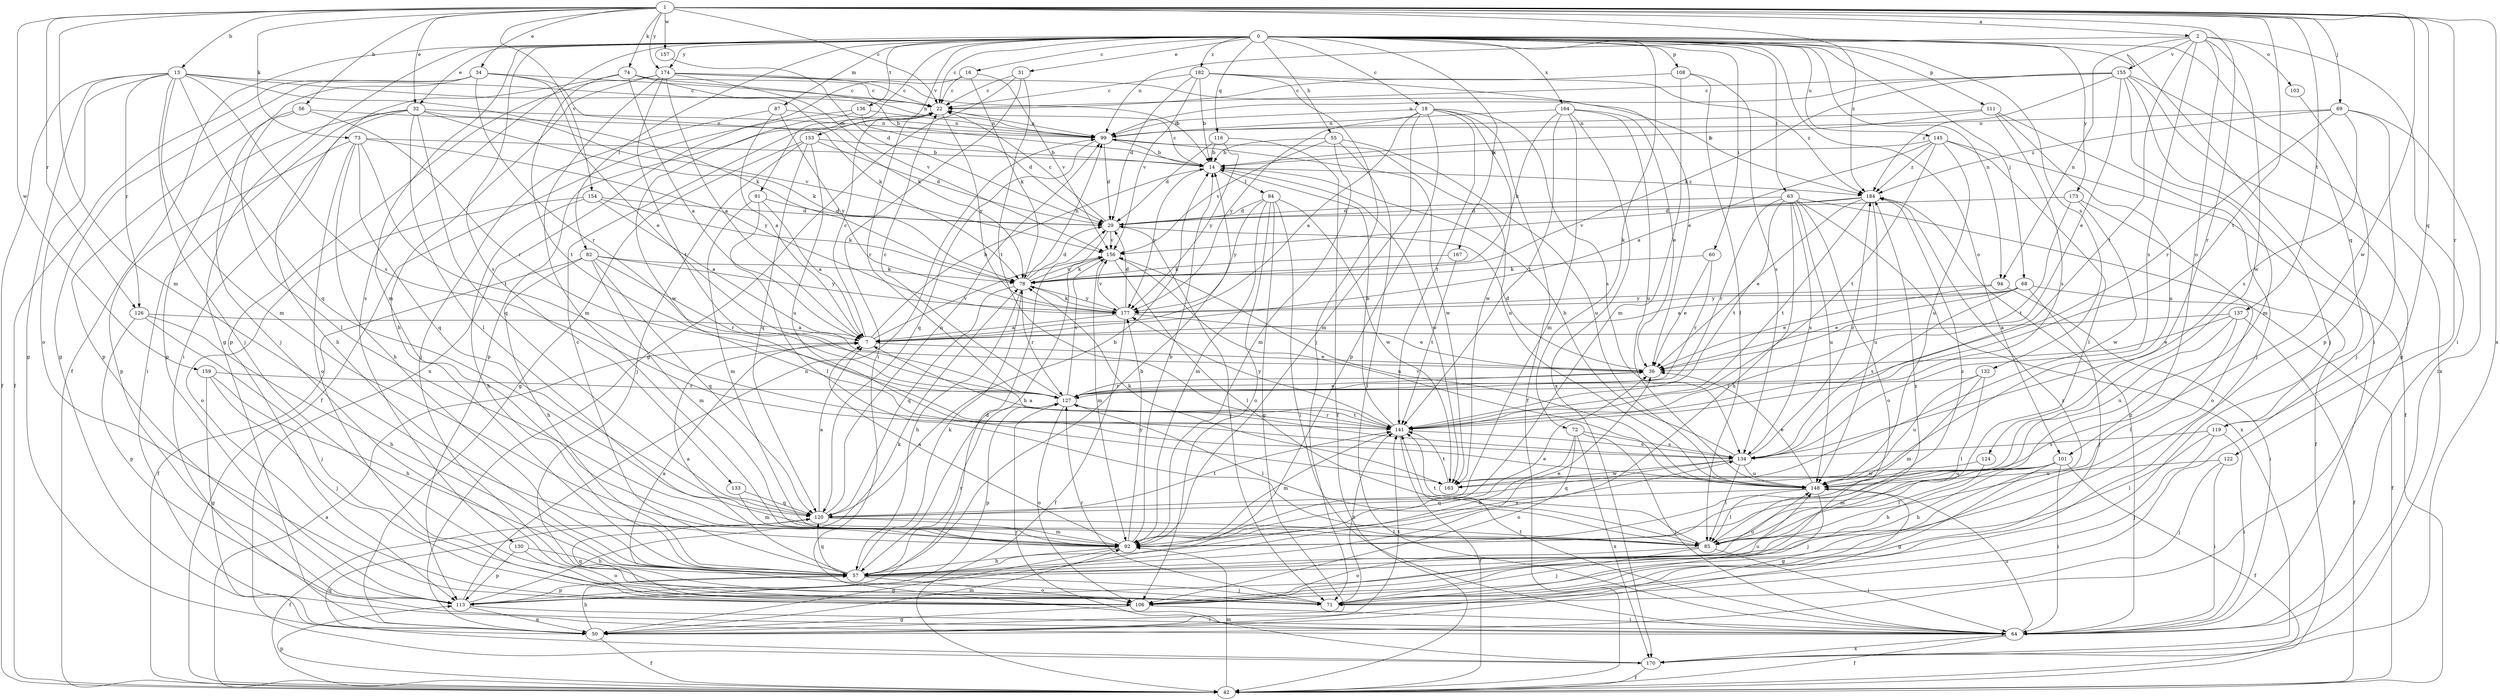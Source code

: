 strict digraph  {
0;
1;
2;
7;
13;
14;
16;
18;
22;
29;
31;
32;
34;
36;
42;
50;
55;
56;
57;
60;
63;
64;
68;
69;
71;
72;
73;
74;
78;
82;
84;
85;
87;
91;
92;
94;
99;
101;
103;
106;
108;
111;
113;
116;
119;
120;
122;
124;
126;
127;
130;
132;
133;
134;
136;
137;
141;
145;
148;
153;
154;
155;
156;
157;
159;
163;
164;
167;
170;
173;
174;
177;
182;
184;
0 -> 16  [label=c];
0 -> 18  [label=c];
0 -> 22  [label=c];
0 -> 31  [label=e];
0 -> 32  [label=e];
0 -> 42  [label=f];
0 -> 50  [label=g];
0 -> 55  [label=h];
0 -> 60  [label=i];
0 -> 63  [label=i];
0 -> 64  [label=i];
0 -> 68  [label=j];
0 -> 72  [label=k];
0 -> 82  [label=l];
0 -> 87  [label=m];
0 -> 91  [label=m];
0 -> 92  [label=m];
0 -> 94  [label=n];
0 -> 101  [label=o];
0 -> 108  [label=p];
0 -> 111  [label=p];
0 -> 116  [label=q];
0 -> 119  [label=q];
0 -> 130  [label=s];
0 -> 132  [label=s];
0 -> 133  [label=s];
0 -> 136  [label=t];
0 -> 145  [label=u];
0 -> 153  [label=v];
0 -> 164  [label=x];
0 -> 167  [label=x];
0 -> 173  [label=y];
0 -> 174  [label=y];
0 -> 182  [label=z];
1 -> 2  [label=a];
1 -> 13  [label=b];
1 -> 22  [label=c];
1 -> 32  [label=e];
1 -> 34  [label=e];
1 -> 56  [label=h];
1 -> 69  [label=j];
1 -> 73  [label=k];
1 -> 74  [label=k];
1 -> 92  [label=m];
1 -> 119  [label=q];
1 -> 122  [label=r];
1 -> 124  [label=r];
1 -> 126  [label=r];
1 -> 137  [label=t];
1 -> 141  [label=t];
1 -> 154  [label=v];
1 -> 157  [label=w];
1 -> 159  [label=w];
1 -> 163  [label=w];
1 -> 170  [label=x];
1 -> 174  [label=y];
1 -> 184  [label=z];
2 -> 64  [label=i];
2 -> 94  [label=n];
2 -> 99  [label=n];
2 -> 101  [label=o];
2 -> 103  [label=o];
2 -> 134  [label=s];
2 -> 141  [label=t];
2 -> 155  [label=v];
2 -> 163  [label=w];
7 -> 14  [label=b];
7 -> 22  [label=c];
7 -> 36  [label=e];
7 -> 156  [label=v];
13 -> 22  [label=c];
13 -> 42  [label=f];
13 -> 50  [label=g];
13 -> 71  [label=j];
13 -> 78  [label=k];
13 -> 92  [label=m];
13 -> 99  [label=n];
13 -> 106  [label=o];
13 -> 120  [label=q];
13 -> 126  [label=r];
13 -> 134  [label=s];
14 -> 22  [label=c];
14 -> 84  [label=l];
14 -> 163  [label=w];
14 -> 177  [label=y];
14 -> 184  [label=z];
16 -> 22  [label=c];
16 -> 78  [label=k];
16 -> 156  [label=v];
16 -> 170  [label=x];
18 -> 7  [label=a];
18 -> 42  [label=f];
18 -> 92  [label=m];
18 -> 99  [label=n];
18 -> 113  [label=p];
18 -> 134  [label=s];
18 -> 141  [label=t];
18 -> 163  [label=w];
18 -> 177  [label=y];
22 -> 99  [label=n];
22 -> 113  [label=p];
22 -> 127  [label=r];
22 -> 177  [label=y];
29 -> 22  [label=c];
29 -> 57  [label=h];
29 -> 71  [label=j];
29 -> 156  [label=v];
31 -> 22  [label=c];
31 -> 50  [label=g];
31 -> 64  [label=i];
31 -> 141  [label=t];
32 -> 57  [label=h];
32 -> 64  [label=i];
32 -> 78  [label=k];
32 -> 85  [label=l];
32 -> 99  [label=n];
32 -> 113  [label=p];
32 -> 120  [label=q];
32 -> 156  [label=v];
34 -> 22  [label=c];
34 -> 36  [label=e];
34 -> 42  [label=f];
34 -> 50  [label=g];
34 -> 71  [label=j];
34 -> 78  [label=k];
34 -> 127  [label=r];
36 -> 29  [label=d];
36 -> 127  [label=r];
42 -> 7  [label=a];
42 -> 92  [label=m];
42 -> 113  [label=p];
50 -> 42  [label=f];
50 -> 57  [label=h];
50 -> 92  [label=m];
50 -> 141  [label=t];
55 -> 14  [label=b];
55 -> 64  [label=i];
55 -> 92  [label=m];
55 -> 148  [label=u];
55 -> 156  [label=v];
56 -> 85  [label=l];
56 -> 99  [label=n];
56 -> 113  [label=p];
56 -> 127  [label=r];
57 -> 7  [label=a];
57 -> 14  [label=b];
57 -> 22  [label=c];
57 -> 36  [label=e];
57 -> 71  [label=j];
57 -> 78  [label=k];
57 -> 106  [label=o];
57 -> 113  [label=p];
57 -> 120  [label=q];
57 -> 127  [label=r];
57 -> 148  [label=u];
57 -> 184  [label=z];
60 -> 36  [label=e];
60 -> 78  [label=k];
60 -> 127  [label=r];
63 -> 29  [label=d];
63 -> 42  [label=f];
63 -> 57  [label=h];
63 -> 106  [label=o];
63 -> 127  [label=r];
63 -> 134  [label=s];
63 -> 141  [label=t];
63 -> 148  [label=u];
63 -> 170  [label=x];
64 -> 42  [label=f];
64 -> 141  [label=t];
64 -> 148  [label=u];
64 -> 170  [label=x];
64 -> 184  [label=z];
68 -> 7  [label=a];
68 -> 36  [label=e];
68 -> 42  [label=f];
68 -> 71  [label=j];
68 -> 134  [label=s];
68 -> 177  [label=y];
69 -> 64  [label=i];
69 -> 71  [label=j];
69 -> 99  [label=n];
69 -> 127  [label=r];
69 -> 134  [label=s];
69 -> 184  [label=z];
71 -> 7  [label=a];
71 -> 127  [label=r];
71 -> 141  [label=t];
72 -> 57  [label=h];
72 -> 64  [label=i];
72 -> 106  [label=o];
72 -> 134  [label=s];
72 -> 170  [label=x];
73 -> 14  [label=b];
73 -> 57  [label=h];
73 -> 106  [label=o];
73 -> 113  [label=p];
73 -> 120  [label=q];
73 -> 141  [label=t];
73 -> 177  [label=y];
74 -> 7  [label=a];
74 -> 14  [label=b];
74 -> 22  [label=c];
74 -> 64  [label=i];
74 -> 78  [label=k];
74 -> 141  [label=t];
78 -> 29  [label=d];
78 -> 57  [label=h];
78 -> 99  [label=n];
78 -> 120  [label=q];
78 -> 127  [label=r];
78 -> 156  [label=v];
78 -> 177  [label=y];
82 -> 42  [label=f];
82 -> 57  [label=h];
82 -> 78  [label=k];
82 -> 92  [label=m];
82 -> 120  [label=q];
82 -> 127  [label=r];
82 -> 177  [label=y];
84 -> 29  [label=d];
84 -> 50  [label=g];
84 -> 64  [label=i];
84 -> 92  [label=m];
84 -> 106  [label=o];
84 -> 163  [label=w];
84 -> 177  [label=y];
85 -> 64  [label=i];
85 -> 71  [label=j];
85 -> 106  [label=o];
85 -> 141  [label=t];
85 -> 184  [label=z];
87 -> 7  [label=a];
87 -> 71  [label=j];
87 -> 99  [label=n];
87 -> 177  [label=y];
91 -> 7  [label=a];
91 -> 29  [label=d];
91 -> 85  [label=l];
91 -> 92  [label=m];
92 -> 7  [label=a];
92 -> 14  [label=b];
92 -> 36  [label=e];
92 -> 50  [label=g];
92 -> 57  [label=h];
92 -> 134  [label=s];
92 -> 177  [label=y];
94 -> 36  [label=e];
94 -> 64  [label=i];
94 -> 177  [label=y];
99 -> 14  [label=b];
99 -> 29  [label=d];
99 -> 120  [label=q];
99 -> 163  [label=w];
101 -> 42  [label=f];
101 -> 50  [label=g];
101 -> 57  [label=h];
101 -> 64  [label=i];
101 -> 85  [label=l];
101 -> 92  [label=m];
101 -> 148  [label=u];
103 -> 113  [label=p];
106 -> 50  [label=g];
106 -> 64  [label=i];
106 -> 120  [label=q];
106 -> 148  [label=u];
106 -> 184  [label=z];
108 -> 22  [label=c];
108 -> 85  [label=l];
108 -> 92  [label=m];
108 -> 134  [label=s];
111 -> 14  [label=b];
111 -> 71  [label=j];
111 -> 99  [label=n];
111 -> 134  [label=s];
111 -> 148  [label=u];
113 -> 29  [label=d];
113 -> 50  [label=g];
113 -> 64  [label=i];
113 -> 78  [label=k];
113 -> 99  [label=n];
116 -> 14  [label=b];
116 -> 29  [label=d];
116 -> 42  [label=f];
116 -> 177  [label=y];
119 -> 64  [label=i];
119 -> 71  [label=j];
119 -> 85  [label=l];
119 -> 134  [label=s];
120 -> 7  [label=a];
120 -> 14  [label=b];
120 -> 42  [label=f];
120 -> 85  [label=l];
120 -> 92  [label=m];
120 -> 99  [label=n];
120 -> 141  [label=t];
122 -> 64  [label=i];
122 -> 71  [label=j];
122 -> 148  [label=u];
124 -> 57  [label=h];
124 -> 163  [label=w];
126 -> 7  [label=a];
126 -> 57  [label=h];
126 -> 71  [label=j];
126 -> 113  [label=p];
127 -> 22  [label=c];
127 -> 36  [label=e];
127 -> 85  [label=l];
127 -> 106  [label=o];
127 -> 113  [label=p];
127 -> 141  [label=t];
127 -> 156  [label=v];
130 -> 57  [label=h];
130 -> 106  [label=o];
130 -> 113  [label=p];
132 -> 85  [label=l];
132 -> 92  [label=m];
132 -> 127  [label=r];
132 -> 148  [label=u];
133 -> 92  [label=m];
133 -> 120  [label=q];
134 -> 7  [label=a];
134 -> 14  [label=b];
134 -> 85  [label=l];
134 -> 120  [label=q];
134 -> 148  [label=u];
134 -> 163  [label=w];
134 -> 184  [label=z];
136 -> 29  [label=d];
136 -> 42  [label=f];
136 -> 99  [label=n];
136 -> 163  [label=w];
137 -> 7  [label=a];
137 -> 36  [label=e];
137 -> 42  [label=f];
137 -> 85  [label=l];
137 -> 148  [label=u];
141 -> 14  [label=b];
141 -> 42  [label=f];
141 -> 92  [label=m];
141 -> 127  [label=r];
141 -> 134  [label=s];
141 -> 177  [label=y];
145 -> 7  [label=a];
145 -> 14  [label=b];
145 -> 42  [label=f];
145 -> 85  [label=l];
145 -> 141  [label=t];
145 -> 148  [label=u];
145 -> 184  [label=z];
148 -> 36  [label=e];
148 -> 50  [label=g];
148 -> 71  [label=j];
148 -> 85  [label=l];
148 -> 99  [label=n];
148 -> 120  [label=q];
148 -> 156  [label=v];
153 -> 14  [label=b];
153 -> 29  [label=d];
153 -> 50  [label=g];
153 -> 71  [label=j];
153 -> 120  [label=q];
153 -> 148  [label=u];
154 -> 7  [label=a];
154 -> 29  [label=d];
154 -> 57  [label=h];
154 -> 78  [label=k];
154 -> 106  [label=o];
155 -> 22  [label=c];
155 -> 36  [label=e];
155 -> 50  [label=g];
155 -> 71  [label=j];
155 -> 78  [label=k];
155 -> 92  [label=m];
155 -> 99  [label=n];
155 -> 170  [label=x];
155 -> 184  [label=z];
156 -> 78  [label=k];
156 -> 85  [label=l];
156 -> 92  [label=m];
156 -> 148  [label=u];
157 -> 29  [label=d];
159 -> 50  [label=g];
159 -> 57  [label=h];
159 -> 71  [label=j];
159 -> 127  [label=r];
163 -> 78  [label=k];
163 -> 141  [label=t];
164 -> 36  [label=e];
164 -> 78  [label=k];
164 -> 92  [label=m];
164 -> 99  [label=n];
164 -> 141  [label=t];
164 -> 148  [label=u];
164 -> 170  [label=x];
167 -> 78  [label=k];
167 -> 141  [label=t];
170 -> 42  [label=f];
170 -> 120  [label=q];
170 -> 127  [label=r];
173 -> 29  [label=d];
173 -> 106  [label=o];
173 -> 141  [label=t];
173 -> 163  [label=w];
174 -> 7  [label=a];
174 -> 14  [label=b];
174 -> 22  [label=c];
174 -> 57  [label=h];
174 -> 92  [label=m];
174 -> 113  [label=p];
174 -> 141  [label=t];
174 -> 156  [label=v];
174 -> 184  [label=z];
177 -> 7  [label=a];
177 -> 29  [label=d];
177 -> 36  [label=e];
177 -> 42  [label=f];
177 -> 78  [label=k];
177 -> 156  [label=v];
182 -> 14  [label=b];
182 -> 22  [label=c];
182 -> 29  [label=d];
182 -> 36  [label=e];
182 -> 71  [label=j];
182 -> 156  [label=v];
182 -> 184  [label=z];
184 -> 29  [label=d];
184 -> 36  [label=e];
184 -> 141  [label=t];
184 -> 148  [label=u];
184 -> 156  [label=v];
}
